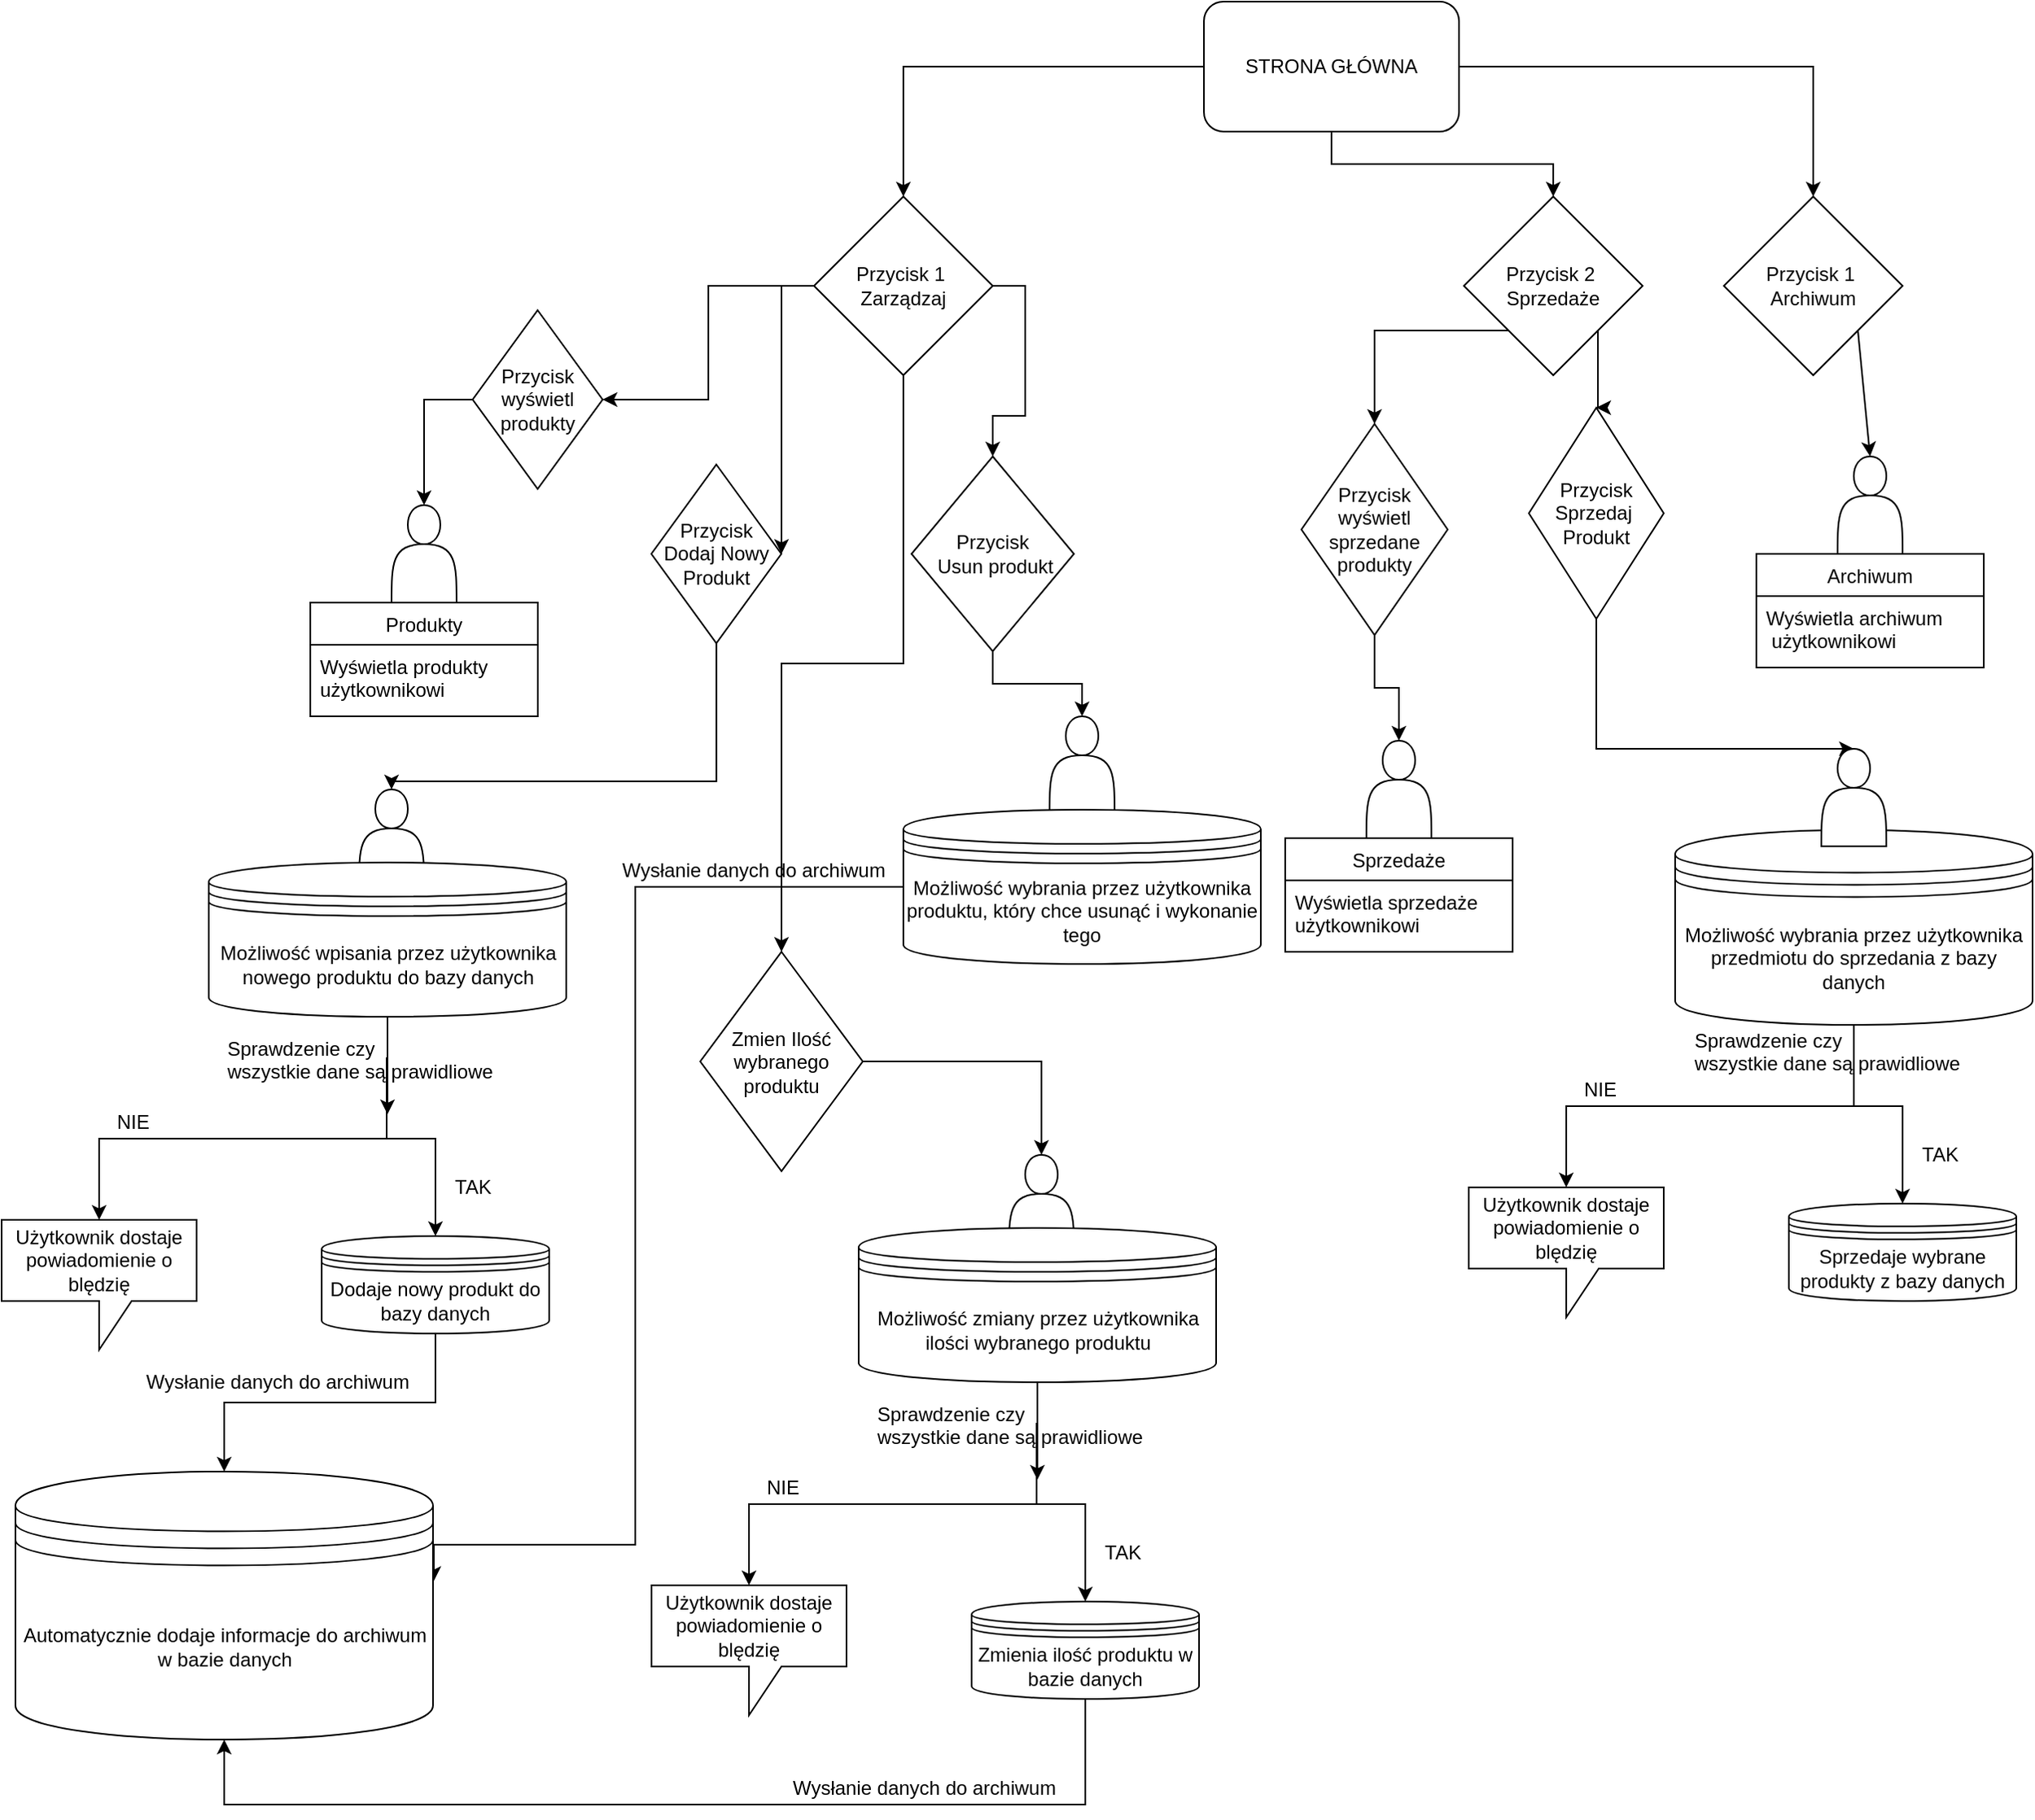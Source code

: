 <mxfile version="12.1.3" pages="1"><diagram id="-u-onkOJw043M3HPtyyN" name="Page-1"><mxGraphModel dx="2055" dy="473" grid="1" gridSize="10" guides="1" tooltips="1" connect="1" arrows="1" fold="1" page="1" pageScale="1" pageWidth="827" pageHeight="1169" math="0" shadow="0"><root><mxCell id="0"/><mxCell id="1" parent="0"/><mxCell id="uAWh6JmKmp22SAF1bthz-33" style="edgeStyle=orthogonalEdgeStyle;rounded=0;orthogonalLoop=1;jettySize=auto;html=1;exitX=0.5;exitY=1;exitDx=0;exitDy=0;entryX=0.5;entryY=0;entryDx=0;entryDy=0;" edge="1" parent="1" source="uAWh6JmKmp22SAF1bthz-2" target="uAWh6JmKmp22SAF1bthz-8"><mxGeometry relative="1" as="geometry"/></mxCell><mxCell id="uAWh6JmKmp22SAF1bthz-34" style="edgeStyle=orthogonalEdgeStyle;rounded=0;orthogonalLoop=1;jettySize=auto;html=1;exitX=0;exitY=0.5;exitDx=0;exitDy=0;entryX=0.5;entryY=0;entryDx=0;entryDy=0;" edge="1" parent="1" source="uAWh6JmKmp22SAF1bthz-2" target="uAWh6JmKmp22SAF1bthz-4"><mxGeometry relative="1" as="geometry"/></mxCell><mxCell id="uAWh6JmKmp22SAF1bthz-35" style="edgeStyle=orthogonalEdgeStyle;rounded=0;orthogonalLoop=1;jettySize=auto;html=1;exitX=1;exitY=0.5;exitDx=0;exitDy=0;entryX=0.5;entryY=0;entryDx=0;entryDy=0;" edge="1" parent="1" source="uAWh6JmKmp22SAF1bthz-2" target="uAWh6JmKmp22SAF1bthz-7"><mxGeometry relative="1" as="geometry"/></mxCell><mxCell id="uAWh6JmKmp22SAF1bthz-2" value="STRONA GŁÓWNA" style="rounded=1;whiteSpace=wrap;html=1;" vertex="1" parent="1"><mxGeometry x="320" y="40" width="157" height="80" as="geometry"/></mxCell><mxCell id="uAWh6JmKmp22SAF1bthz-57" style="edgeStyle=orthogonalEdgeStyle;rounded=0;orthogonalLoop=1;jettySize=auto;html=1;entryX=1;entryY=0.5;entryDx=0;entryDy=0;" edge="1" parent="1" source="uAWh6JmKmp22SAF1bthz-4" target="uAWh6JmKmp22SAF1bthz-25"><mxGeometry relative="1" as="geometry"/></mxCell><mxCell id="uAWh6JmKmp22SAF1bthz-72" style="edgeStyle=orthogonalEdgeStyle;rounded=0;orthogonalLoop=1;jettySize=auto;html=1;" edge="1" parent="1" source="uAWh6JmKmp22SAF1bthz-4"><mxGeometry relative="1" as="geometry"><mxPoint x="60" y="380" as="targetPoint"/></mxGeometry></mxCell><mxCell id="uAWh6JmKmp22SAF1bthz-76" style="edgeStyle=orthogonalEdgeStyle;rounded=0;orthogonalLoop=1;jettySize=auto;html=1;exitX=1;exitY=0.5;exitDx=0;exitDy=0;entryX=0.5;entryY=0;entryDx=0;entryDy=0;" edge="1" parent="1" source="uAWh6JmKmp22SAF1bthz-4" target="uAWh6JmKmp22SAF1bthz-75"><mxGeometry relative="1" as="geometry"><mxPoint x="215" y="340" as="targetPoint"/></mxGeometry></mxCell><mxCell id="uAWh6JmKmp22SAF1bthz-83" style="edgeStyle=orthogonalEdgeStyle;rounded=0;orthogonalLoop=1;jettySize=auto;html=1;exitX=0.5;exitY=1;exitDx=0;exitDy=0;" edge="1" parent="1" source="uAWh6JmKmp22SAF1bthz-4" target="uAWh6JmKmp22SAF1bthz-81"><mxGeometry relative="1" as="geometry"/></mxCell><mxCell id="uAWh6JmKmp22SAF1bthz-4" value="Przycisk 1&amp;nbsp;&lt;br&gt;Zarządzaj" style="rhombus;whiteSpace=wrap;html=1;" vertex="1" parent="1"><mxGeometry x="80" y="160" width="110" height="110" as="geometry"/></mxCell><mxCell id="uAWh6JmKmp22SAF1bthz-7" value="Przycisk 1&amp;nbsp;&lt;br&gt;Archiwum" style="rhombus;whiteSpace=wrap;html=1;" vertex="1" parent="1"><mxGeometry x="640" y="160" width="110" height="110" as="geometry"/></mxCell><mxCell id="uAWh6JmKmp22SAF1bthz-28" style="edgeStyle=orthogonalEdgeStyle;rounded=0;orthogonalLoop=1;jettySize=auto;html=1;exitX=0;exitY=1;exitDx=0;exitDy=0;entryX=0.5;entryY=0;entryDx=0;entryDy=0;" edge="1" parent="1" source="uAWh6JmKmp22SAF1bthz-8" target="uAWh6JmKmp22SAF1bthz-26"><mxGeometry relative="1" as="geometry"/></mxCell><mxCell id="uAWh6JmKmp22SAF1bthz-30" style="edgeStyle=orthogonalEdgeStyle;rounded=0;orthogonalLoop=1;jettySize=auto;html=1;exitX=1;exitY=1;exitDx=0;exitDy=0;entryX=0.5;entryY=0;entryDx=0;entryDy=0;" edge="1" parent="1" source="uAWh6JmKmp22SAF1bthz-8" target="uAWh6JmKmp22SAF1bthz-24"><mxGeometry relative="1" as="geometry"/></mxCell><mxCell id="uAWh6JmKmp22SAF1bthz-8" value="Przycisk 2&amp;nbsp;&lt;br&gt;Sprzedaże" style="rhombus;whiteSpace=wrap;html=1;" vertex="1" parent="1"><mxGeometry x="480" y="160" width="110" height="110" as="geometry"/></mxCell><mxCell id="uAWh6JmKmp22SAF1bthz-9" value="" style="shape=actor;whiteSpace=wrap;html=1;" vertex="1" parent="1"><mxGeometry x="710" y="320" width="40" height="60" as="geometry"/></mxCell><mxCell id="uAWh6JmKmp22SAF1bthz-15" value="Archiwum" style="swimlane;fontStyle=0;childLayout=stackLayout;horizontal=1;startSize=26;fillColor=none;horizontalStack=0;resizeParent=1;resizeParentMax=0;resizeLast=0;collapsible=1;marginBottom=0;" vertex="1" parent="1"><mxGeometry x="660" y="380" width="140" height="70" as="geometry"/></mxCell><mxCell id="uAWh6JmKmp22SAF1bthz-17" value="Wyświetla archiwum&#10; użytkownikowi" style="text;strokeColor=none;fillColor=none;align=left;verticalAlign=top;spacingLeft=4;spacingRight=4;overflow=hidden;rotatable=0;points=[[0,0.5],[1,0.5]];portConstraint=eastwest;" vertex="1" parent="uAWh6JmKmp22SAF1bthz-15"><mxGeometry y="26" width="140" height="44" as="geometry"/></mxCell><mxCell id="uAWh6JmKmp22SAF1bthz-38" style="edgeStyle=orthogonalEdgeStyle;rounded=0;orthogonalLoop=1;jettySize=auto;html=1;entryX=0.5;entryY=0;entryDx=0;entryDy=0;" edge="1" parent="1" source="uAWh6JmKmp22SAF1bthz-24" target="uAWh6JmKmp22SAF1bthz-37"><mxGeometry relative="1" as="geometry"><Array as="points"><mxPoint x="562" y="500"/></Array></mxGeometry></mxCell><mxCell id="uAWh6JmKmp22SAF1bthz-24" value="Przycisk Sprzedaj&amp;nbsp;&lt;br&gt;Produkt" style="rhombus;whiteSpace=wrap;html=1;" vertex="1" parent="1"><mxGeometry x="520" y="290" width="83" height="130" as="geometry"/></mxCell><mxCell id="uAWh6JmKmp22SAF1bthz-25" value="Przycisk wyświetl produkty" style="rhombus;whiteSpace=wrap;html=1;" vertex="1" parent="1"><mxGeometry x="-130.095" y="230" width="80" height="110" as="geometry"/></mxCell><mxCell id="uAWh6JmKmp22SAF1bthz-42" style="edgeStyle=orthogonalEdgeStyle;rounded=0;orthogonalLoop=1;jettySize=auto;html=1;entryX=0.5;entryY=0;entryDx=0;entryDy=0;" edge="1" parent="1" source="uAWh6JmKmp22SAF1bthz-26" target="uAWh6JmKmp22SAF1bthz-39"><mxGeometry relative="1" as="geometry"/></mxCell><mxCell id="uAWh6JmKmp22SAF1bthz-26" value="Przycisk wyświetl sprzedane produkty" style="rhombus;whiteSpace=wrap;html=1;" vertex="1" parent="1"><mxGeometry x="380" y="300" width="90" height="130" as="geometry"/></mxCell><mxCell id="uAWh6JmKmp22SAF1bthz-29" value="" style="endArrow=classic;html=1;exitX=1;exitY=1;exitDx=0;exitDy=0;entryX=0.5;entryY=0;entryDx=0;entryDy=0;" edge="1" parent="1" source="uAWh6JmKmp22SAF1bthz-7" target="uAWh6JmKmp22SAF1bthz-9"><mxGeometry width="50" height="50" relative="1" as="geometry"><mxPoint x="680" y="294.784" as="sourcePoint"/><mxPoint x="730" y="244.784" as="targetPoint"/></mxGeometry></mxCell><mxCell id="uAWh6JmKmp22SAF1bthz-50" style="edgeStyle=orthogonalEdgeStyle;rounded=0;orthogonalLoop=1;jettySize=auto;html=1;exitX=0.5;exitY=1;exitDx=0;exitDy=0;entryX=0.5;entryY=0;entryDx=0;entryDy=0;" edge="1" parent="1" source="uAWh6JmKmp22SAF1bthz-36" target="uAWh6JmKmp22SAF1bthz-48"><mxGeometry relative="1" as="geometry"><Array as="points"><mxPoint x="720" y="720"/><mxPoint x="750" y="720"/></Array></mxGeometry></mxCell><mxCell id="uAWh6JmKmp22SAF1bthz-52" style="edgeStyle=orthogonalEdgeStyle;rounded=0;orthogonalLoop=1;jettySize=auto;html=1;" edge="1" parent="1" source="uAWh6JmKmp22SAF1bthz-36" target="uAWh6JmKmp22SAF1bthz-49"><mxGeometry relative="1" as="geometry"><Array as="points"><mxPoint x="720" y="720"/><mxPoint x="543" y="720"/></Array></mxGeometry></mxCell><mxCell id="uAWh6JmKmp22SAF1bthz-36" value="Możliwość wybrania przez użytkownika przedmiotu do sprzedania z bazy danych" style="shape=datastore;whiteSpace=wrap;html=1;" vertex="1" parent="1"><mxGeometry x="610" y="550" width="220" height="120" as="geometry"/></mxCell><mxCell id="uAWh6JmKmp22SAF1bthz-37" value="" style="shape=actor;whiteSpace=wrap;html=1;" vertex="1" parent="1"><mxGeometry x="700" y="500" width="40" height="60" as="geometry"/></mxCell><mxCell id="uAWh6JmKmp22SAF1bthz-39" value="" style="shape=actor;whiteSpace=wrap;html=1;" vertex="1" parent="1"><mxGeometry x="420" y="495" width="40" height="60" as="geometry"/></mxCell><mxCell id="uAWh6JmKmp22SAF1bthz-40" value="Sprzedaże" style="swimlane;fontStyle=0;childLayout=stackLayout;horizontal=1;startSize=26;fillColor=none;horizontalStack=0;resizeParent=1;resizeParentMax=0;resizeLast=0;collapsible=1;marginBottom=0;" vertex="1" parent="1"><mxGeometry x="370" y="555" width="140" height="70" as="geometry"/></mxCell><mxCell id="uAWh6JmKmp22SAF1bthz-41" value="Wyświetla sprzedaże &#10;użytkownikowi" style="text;strokeColor=none;fillColor=none;align=left;verticalAlign=top;spacingLeft=4;spacingRight=4;overflow=hidden;rotatable=0;points=[[0,0.5],[1,0.5]];portConstraint=eastwest;" vertex="1" parent="uAWh6JmKmp22SAF1bthz-40"><mxGeometry y="26" width="140" height="44" as="geometry"/></mxCell><mxCell id="uAWh6JmKmp22SAF1bthz-48" value="Sprzedaje wybrane produkty z bazy danych" style="shape=datastore;whiteSpace=wrap;html=1;" vertex="1" parent="1"><mxGeometry x="680" y="780" width="140" height="60" as="geometry"/></mxCell><mxCell id="uAWh6JmKmp22SAF1bthz-49" value="Użytkownik dostaje powiadomienie o blędzię" style="shape=callout;whiteSpace=wrap;html=1;perimeter=calloutPerimeter;" vertex="1" parent="1"><mxGeometry x="483" y="770" width="120" height="80" as="geometry"/></mxCell><mxCell id="uAWh6JmKmp22SAF1bthz-53" value="Sprawdzenie czy &lt;br&gt;wszystkie dane są prawidliowe" style="text;html=1;resizable=0;points=[];autosize=1;align=left;verticalAlign=top;spacingTop=-4;" vertex="1" parent="1"><mxGeometry x="620" y="670" width="180" height="30" as="geometry"/></mxCell><mxCell id="uAWh6JmKmp22SAF1bthz-54" value="NIE" style="text;html=1;resizable=0;points=[];autosize=1;align=left;verticalAlign=top;spacingTop=-4;" vertex="1" parent="1"><mxGeometry x="552" y="700" width="40" height="20" as="geometry"/></mxCell><mxCell id="uAWh6JmKmp22SAF1bthz-55" value="TAK&lt;br&gt;" style="text;html=1;resizable=0;points=[];autosize=1;align=left;verticalAlign=top;spacingTop=-4;" vertex="1" parent="1"><mxGeometry x="760" y="740" width="40" height="20" as="geometry"/></mxCell><mxCell id="uAWh6JmKmp22SAF1bthz-58" style="edgeStyle=orthogonalEdgeStyle;rounded=0;orthogonalLoop=1;jettySize=auto;html=1;entryX=0.5;entryY=0;entryDx=0;entryDy=0;exitX=0;exitY=0.5;exitDx=0;exitDy=0;" edge="1" parent="1" target="uAWh6JmKmp22SAF1bthz-59" source="uAWh6JmKmp22SAF1bthz-25"><mxGeometry relative="1" as="geometry"><mxPoint x="-175" y="285" as="sourcePoint"/></mxGeometry></mxCell><mxCell id="uAWh6JmKmp22SAF1bthz-59" value="" style="shape=actor;whiteSpace=wrap;html=1;" vertex="1" parent="1"><mxGeometry x="-180" y="350" width="40" height="60" as="geometry"/></mxCell><mxCell id="uAWh6JmKmp22SAF1bthz-60" value="Produkty" style="swimlane;fontStyle=0;childLayout=stackLayout;horizontal=1;startSize=26;fillColor=none;horizontalStack=0;resizeParent=1;resizeParentMax=0;resizeLast=0;collapsible=1;marginBottom=0;" vertex="1" parent="1"><mxGeometry x="-230" y="410" width="140" height="70" as="geometry"/></mxCell><mxCell id="uAWh6JmKmp22SAF1bthz-61" value="Wyświetla produkty &#10;użytkownikowi" style="text;strokeColor=none;fillColor=none;align=left;verticalAlign=top;spacingLeft=4;spacingRight=4;overflow=hidden;rotatable=0;points=[[0,0.5],[1,0.5]];portConstraint=eastwest;" vertex="1" parent="uAWh6JmKmp22SAF1bthz-60"><mxGeometry y="26" width="140" height="44" as="geometry"/></mxCell><mxCell id="uAWh6JmKmp22SAF1bthz-62" style="edgeStyle=orthogonalEdgeStyle;rounded=0;orthogonalLoop=1;jettySize=auto;html=1;exitX=0.5;exitY=1;exitDx=0;exitDy=0;entryX=0.5;entryY=0;entryDx=0;entryDy=0;" edge="1" parent="1" target="uAWh6JmKmp22SAF1bthz-65"><mxGeometry relative="1" as="geometry"><mxPoint x="-183" y="690" as="sourcePoint"/><Array as="points"><mxPoint x="-183" y="740"/><mxPoint x="-153" y="740"/></Array></mxGeometry></mxCell><mxCell id="uAWh6JmKmp22SAF1bthz-63" style="edgeStyle=orthogonalEdgeStyle;rounded=0;orthogonalLoop=1;jettySize=auto;html=1;" edge="1" parent="1" target="uAWh6JmKmp22SAF1bthz-66"><mxGeometry relative="1" as="geometry"><mxPoint x="-183" y="690" as="sourcePoint"/><Array as="points"><mxPoint x="-183" y="740"/><mxPoint x="-360" y="740"/></Array></mxGeometry></mxCell><mxCell id="uAWh6JmKmp22SAF1bthz-64" value="" style="shape=actor;whiteSpace=wrap;html=1;" vertex="1" parent="1"><mxGeometry x="-200" y="525" width="40" height="60" as="geometry"/></mxCell><mxCell id="uAWh6JmKmp22SAF1bthz-98" style="edgeStyle=orthogonalEdgeStyle;rounded=0;orthogonalLoop=1;jettySize=auto;html=1;" edge="1" parent="1" source="uAWh6JmKmp22SAF1bthz-65" target="uAWh6JmKmp22SAF1bthz-94"><mxGeometry relative="1" as="geometry"/></mxCell><mxCell id="uAWh6JmKmp22SAF1bthz-65" value="Dodaje nowy produkt do bazy danych" style="shape=datastore;whiteSpace=wrap;html=1;" vertex="1" parent="1"><mxGeometry x="-223" y="800" width="140" height="60" as="geometry"/></mxCell><mxCell id="uAWh6JmKmp22SAF1bthz-66" value="Użytkownik dostaje powiadomienie o blędzię" style="shape=callout;whiteSpace=wrap;html=1;perimeter=calloutPerimeter;" vertex="1" parent="1"><mxGeometry x="-420" y="790" width="120" height="80" as="geometry"/></mxCell><mxCell id="uAWh6JmKmp22SAF1bthz-67" value="Sprawdzenie czy &lt;br&gt;wszystkie dane są prawidliowe" style="text;html=1;resizable=0;points=[];autosize=1;align=left;verticalAlign=top;spacingTop=-4;" vertex="1" parent="1"><mxGeometry x="-283" y="675" width="180" height="30" as="geometry"/></mxCell><mxCell id="uAWh6JmKmp22SAF1bthz-68" value="NIE" style="text;html=1;resizable=0;points=[];autosize=1;align=left;verticalAlign=top;spacingTop=-4;" vertex="1" parent="1"><mxGeometry x="-351" y="720" width="40" height="20" as="geometry"/></mxCell><mxCell id="uAWh6JmKmp22SAF1bthz-69" value="TAK&lt;br&gt;" style="text;html=1;resizable=0;points=[];autosize=1;align=left;verticalAlign=top;spacingTop=-4;" vertex="1" parent="1"><mxGeometry x="-143" y="760" width="40" height="20" as="geometry"/></mxCell><mxCell id="uAWh6JmKmp22SAF1bthz-74" style="edgeStyle=orthogonalEdgeStyle;rounded=0;orthogonalLoop=1;jettySize=auto;html=1;" edge="1" parent="1" source="uAWh6JmKmp22SAF1bthz-70"><mxGeometry relative="1" as="geometry"><mxPoint x="-182.5" y="725" as="targetPoint"/></mxGeometry></mxCell><mxCell id="uAWh6JmKmp22SAF1bthz-70" value="Możliwość wpisania przez użytkownika nowego produktu do bazy danych" style="shape=datastore;whiteSpace=wrap;html=1;" vertex="1" parent="1"><mxGeometry x="-292.5" y="570" width="220" height="95" as="geometry"/></mxCell><mxCell id="uAWh6JmKmp22SAF1bthz-73" style="edgeStyle=orthogonalEdgeStyle;rounded=0;orthogonalLoop=1;jettySize=auto;html=1;entryX=0.5;entryY=0;entryDx=0;entryDy=0;" edge="1" parent="1" source="uAWh6JmKmp22SAF1bthz-71" target="uAWh6JmKmp22SAF1bthz-64"><mxGeometry relative="1" as="geometry"><Array as="points"><mxPoint x="20" y="520"/><mxPoint x="-180" y="520"/></Array></mxGeometry></mxCell><mxCell id="uAWh6JmKmp22SAF1bthz-71" value="Przycisk Dodaj Nowy Produkt" style="rhombus;whiteSpace=wrap;html=1;" vertex="1" parent="1"><mxGeometry x="-20.095" y="325" width="80" height="110" as="geometry"/></mxCell><mxCell id="uAWh6JmKmp22SAF1bthz-80" style="edgeStyle=orthogonalEdgeStyle;rounded=0;orthogonalLoop=1;jettySize=auto;html=1;exitX=0.5;exitY=1;exitDx=0;exitDy=0;entryX=0.5;entryY=0;entryDx=0;entryDy=0;" edge="1" parent="1" source="uAWh6JmKmp22SAF1bthz-75" target="uAWh6JmKmp22SAF1bthz-77"><mxGeometry relative="1" as="geometry"/></mxCell><mxCell id="uAWh6JmKmp22SAF1bthz-75" value="Przycisk&lt;br&gt;&amp;nbsp;Usun produkt" style="rhombus;whiteSpace=wrap;html=1;" vertex="1" parent="1"><mxGeometry x="140" y="320" width="100" height="120" as="geometry"/></mxCell><mxCell id="uAWh6JmKmp22SAF1bthz-77" value="" style="shape=actor;whiteSpace=wrap;html=1;" vertex="1" parent="1"><mxGeometry x="225" y="480" width="40" height="60" as="geometry"/></mxCell><mxCell id="uAWh6JmKmp22SAF1bthz-99" style="edgeStyle=orthogonalEdgeStyle;rounded=0;orthogonalLoop=1;jettySize=auto;html=1;entryX=1.002;entryY=0.408;entryDx=0;entryDy=0;entryPerimeter=0;" edge="1" parent="1" source="uAWh6JmKmp22SAF1bthz-78" target="uAWh6JmKmp22SAF1bthz-94"><mxGeometry relative="1" as="geometry"><Array as="points"><mxPoint x="-30" y="585"/><mxPoint x="-30" y="990"/><mxPoint x="-154" y="990"/></Array></mxGeometry></mxCell><mxCell id="uAWh6JmKmp22SAF1bthz-78" value="Możliwość wybrania przez użytkownika produktu, który chce usunąć i wykonanie tego" style="shape=datastore;whiteSpace=wrap;html=1;" vertex="1" parent="1"><mxGeometry x="135" y="537.5" width="220" height="95" as="geometry"/></mxCell><mxCell id="uAWh6JmKmp22SAF1bthz-96" style="edgeStyle=orthogonalEdgeStyle;rounded=0;orthogonalLoop=1;jettySize=auto;html=1;entryX=0.5;entryY=0;entryDx=0;entryDy=0;" edge="1" parent="1" source="uAWh6JmKmp22SAF1bthz-81" target="uAWh6JmKmp22SAF1bthz-86"><mxGeometry relative="1" as="geometry"/></mxCell><mxCell id="uAWh6JmKmp22SAF1bthz-81" value="Zmien Ilość wybranego produktu" style="rhombus;whiteSpace=wrap;html=1;" vertex="1" parent="1"><mxGeometry x="10" y="625" width="100" height="135" as="geometry"/></mxCell><mxCell id="uAWh6JmKmp22SAF1bthz-84" style="edgeStyle=orthogonalEdgeStyle;rounded=0;orthogonalLoop=1;jettySize=auto;html=1;exitX=0.5;exitY=1;exitDx=0;exitDy=0;entryX=0.5;entryY=0;entryDx=0;entryDy=0;" edge="1" parent="1" target="uAWh6JmKmp22SAF1bthz-87"><mxGeometry relative="1" as="geometry"><mxPoint x="217" y="915" as="sourcePoint"/><Array as="points"><mxPoint x="217" y="965"/><mxPoint x="247" y="965"/></Array></mxGeometry></mxCell><mxCell id="uAWh6JmKmp22SAF1bthz-85" style="edgeStyle=orthogonalEdgeStyle;rounded=0;orthogonalLoop=1;jettySize=auto;html=1;" edge="1" parent="1" target="uAWh6JmKmp22SAF1bthz-88"><mxGeometry relative="1" as="geometry"><mxPoint x="217" y="915" as="sourcePoint"/><Array as="points"><mxPoint x="217" y="965"/><mxPoint x="40" y="965"/></Array></mxGeometry></mxCell><mxCell id="uAWh6JmKmp22SAF1bthz-86" value="" style="shape=actor;whiteSpace=wrap;html=1;" vertex="1" parent="1"><mxGeometry x="200" y="750" width="40" height="60" as="geometry"/></mxCell><mxCell id="uAWh6JmKmp22SAF1bthz-97" style="edgeStyle=orthogonalEdgeStyle;rounded=0;orthogonalLoop=1;jettySize=auto;html=1;exitX=0.5;exitY=1;exitDx=0;exitDy=0;entryX=0.5;entryY=1;entryDx=0;entryDy=0;" edge="1" parent="1" source="uAWh6JmKmp22SAF1bthz-87" target="uAWh6JmKmp22SAF1bthz-94"><mxGeometry relative="1" as="geometry"><Array as="points"><mxPoint x="247" y="1150"/><mxPoint x="-283" y="1150"/></Array></mxGeometry></mxCell><mxCell id="uAWh6JmKmp22SAF1bthz-87" value="Zmienia ilość produktu w bazie danych" style="shape=datastore;whiteSpace=wrap;html=1;" vertex="1" parent="1"><mxGeometry x="177" y="1025" width="140" height="60" as="geometry"/></mxCell><mxCell id="uAWh6JmKmp22SAF1bthz-88" value="Użytkownik dostaje powiadomienie o blędzię" style="shape=callout;whiteSpace=wrap;html=1;perimeter=calloutPerimeter;" vertex="1" parent="1"><mxGeometry x="-20" y="1015" width="120" height="80" as="geometry"/></mxCell><mxCell id="uAWh6JmKmp22SAF1bthz-89" value="Sprawdzenie czy &lt;br&gt;wszystkie dane są prawidliowe" style="text;html=1;resizable=0;points=[];autosize=1;align=left;verticalAlign=top;spacingTop=-4;" vertex="1" parent="1"><mxGeometry x="117" y="900" width="180" height="30" as="geometry"/></mxCell><mxCell id="uAWh6JmKmp22SAF1bthz-90" value="NIE" style="text;html=1;resizable=0;points=[];autosize=1;align=left;verticalAlign=top;spacingTop=-4;" vertex="1" parent="1"><mxGeometry x="49" y="945" width="40" height="20" as="geometry"/></mxCell><mxCell id="uAWh6JmKmp22SAF1bthz-91" value="TAK&lt;br&gt;" style="text;html=1;resizable=0;points=[];autosize=1;align=left;verticalAlign=top;spacingTop=-4;" vertex="1" parent="1"><mxGeometry x="257" y="985" width="40" height="20" as="geometry"/></mxCell><mxCell id="uAWh6JmKmp22SAF1bthz-92" style="edgeStyle=orthogonalEdgeStyle;rounded=0;orthogonalLoop=1;jettySize=auto;html=1;" edge="1" parent="1" source="uAWh6JmKmp22SAF1bthz-93"><mxGeometry relative="1" as="geometry"><mxPoint x="217.5" y="950" as="targetPoint"/></mxGeometry></mxCell><mxCell id="uAWh6JmKmp22SAF1bthz-93" value="Możliwość zmiany przez użytkownika ilości wybranego produktu" style="shape=datastore;whiteSpace=wrap;html=1;" vertex="1" parent="1"><mxGeometry x="107.5" y="795" width="220" height="95" as="geometry"/></mxCell><mxCell id="uAWh6JmKmp22SAF1bthz-94" value="Automatycznie dodaje informacje do archiwum w bazie danych" style="shape=datastore;whiteSpace=wrap;html=1;" vertex="1" parent="1"><mxGeometry x="-411.5" y="945" width="257" height="165" as="geometry"/></mxCell><mxCell id="uAWh6JmKmp22SAF1bthz-100" value="Wysłanie danych do archiwum" style="text;html=1;resizable=0;points=[];autosize=1;align=left;verticalAlign=top;spacingTop=-4;" vertex="1" parent="1"><mxGeometry x="-40" y="565" width="180" height="20" as="geometry"/></mxCell><mxCell id="uAWh6JmKmp22SAF1bthz-101" value="Wysłanie danych do archiwum" style="text;html=1;resizable=0;points=[];autosize=1;align=left;verticalAlign=top;spacingTop=-4;" vertex="1" parent="1"><mxGeometry x="-333" y="880" width="180" height="20" as="geometry"/></mxCell><mxCell id="uAWh6JmKmp22SAF1bthz-102" value="Wysłanie danych do archiwum" style="text;html=1;resizable=0;points=[];autosize=1;align=left;verticalAlign=top;spacingTop=-4;" vertex="1" parent="1"><mxGeometry x="65" y="1130" width="180" height="20" as="geometry"/></mxCell></root></mxGraphModel></diagram></mxfile>